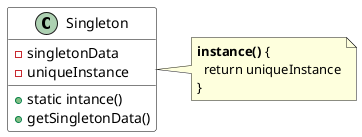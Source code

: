 @startuml
hide empty attributes
hide empty members
skinparam backgroundcolor White
skinparam class {
 ArrowColor Black
 BackgroundColor White
 BorderColor Black
}

class Singleton {
 -singletonData
 -uniqueInstance
 +static intance()
 +getSingletonData()
}
note right
<b>instance()</b> {
  return uniqueInstance
}
end note
@enduml
